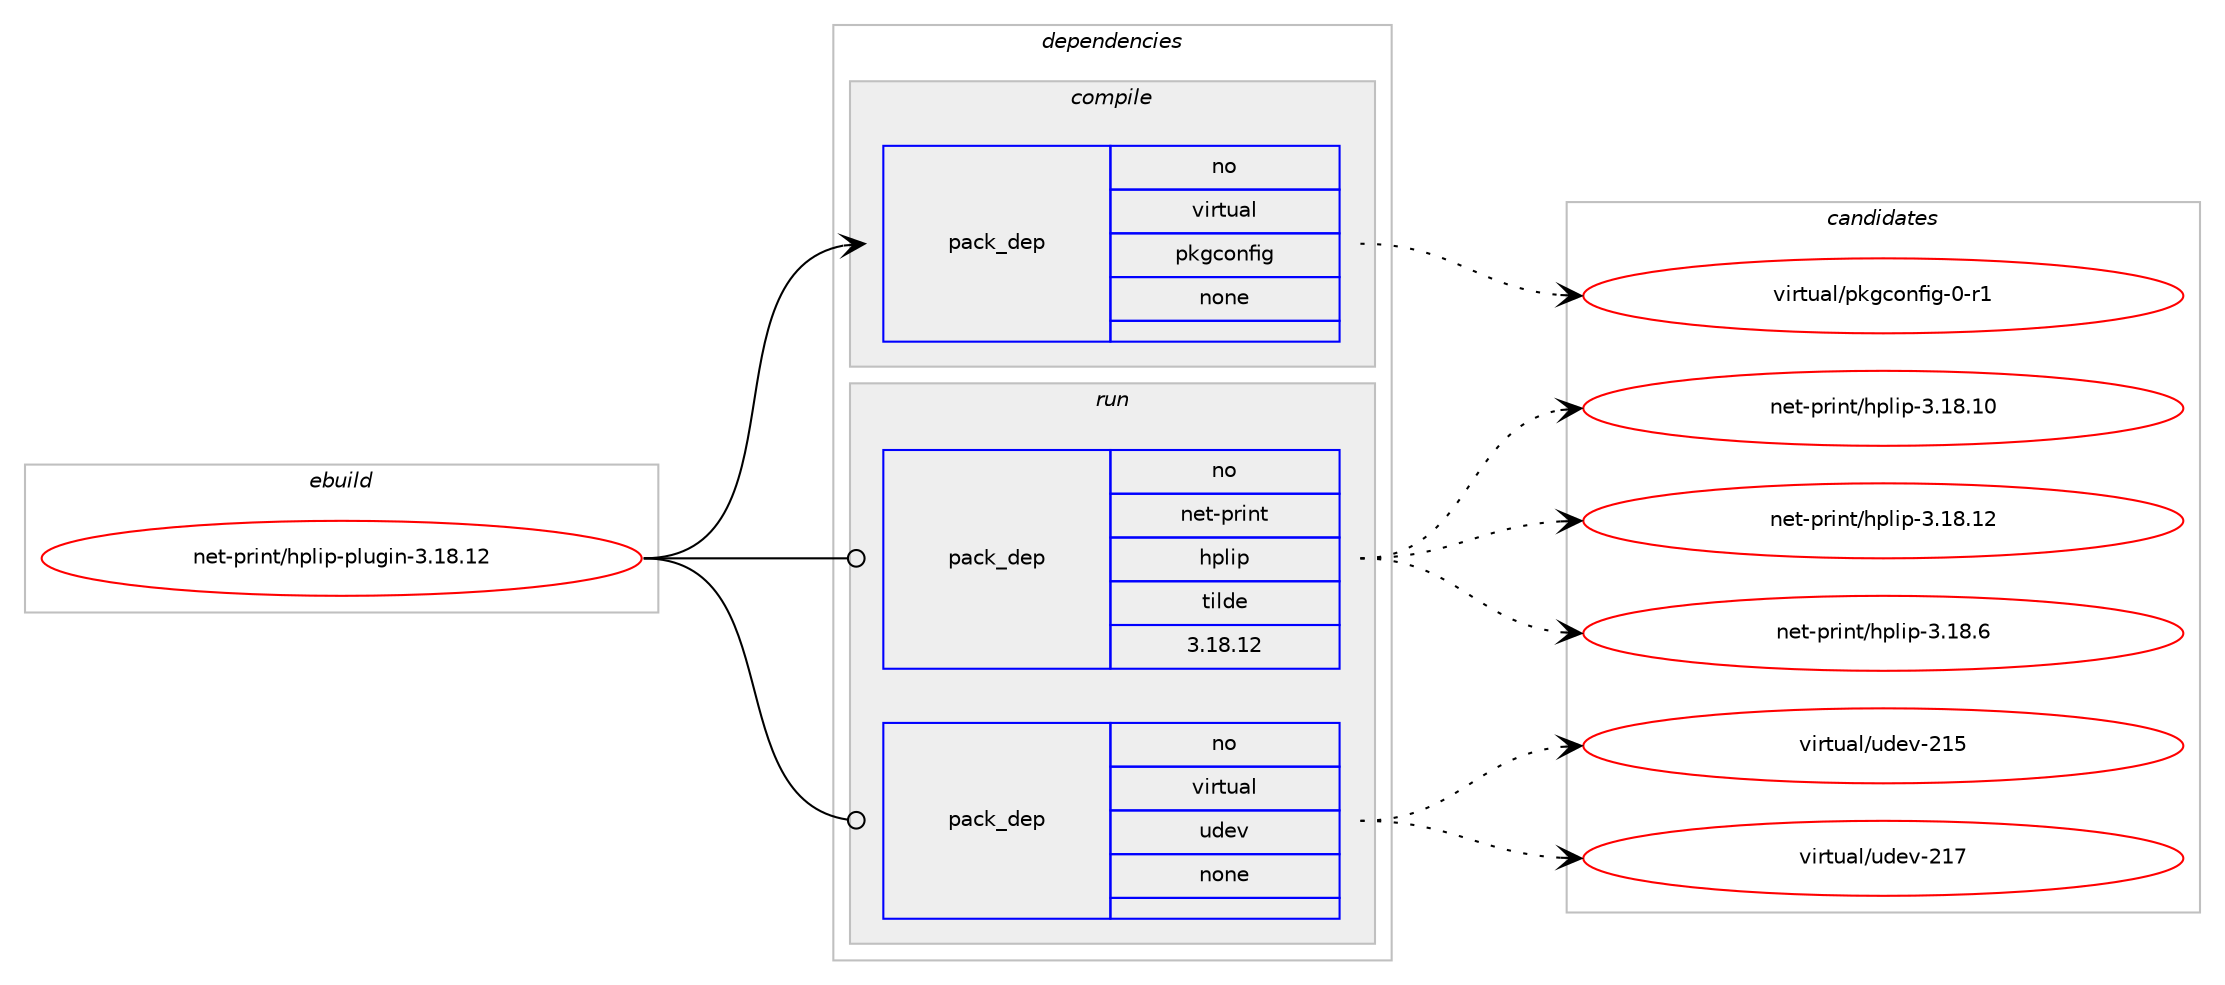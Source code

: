 digraph prolog {

# *************
# Graph options
# *************

newrank=true;
concentrate=true;
compound=true;
graph [rankdir=LR,fontname=Helvetica,fontsize=10,ranksep=1.5];#, ranksep=2.5, nodesep=0.2];
edge  [arrowhead=vee];
node  [fontname=Helvetica,fontsize=10];

# **********
# The ebuild
# **********

subgraph cluster_leftcol {
color=gray;
rank=same;
label=<<i>ebuild</i>>;
id [label="net-print/hplip-plugin-3.18.12", color=red, width=4, href="../net-print/hplip-plugin-3.18.12.svg"];
}

# ****************
# The dependencies
# ****************

subgraph cluster_midcol {
color=gray;
label=<<i>dependencies</i>>;
subgraph cluster_compile {
fillcolor="#eeeeee";
style=filled;
label=<<i>compile</i>>;
subgraph pack3747 {
dependency4712 [label=<<TABLE BORDER="0" CELLBORDER="1" CELLSPACING="0" CELLPADDING="4" WIDTH="220"><TR><TD ROWSPAN="6" CELLPADDING="30">pack_dep</TD></TR><TR><TD WIDTH="110">no</TD></TR><TR><TD>virtual</TD></TR><TR><TD>pkgconfig</TD></TR><TR><TD>none</TD></TR><TR><TD></TD></TR></TABLE>>, shape=none, color=blue];
}
id:e -> dependency4712:w [weight=20,style="solid",arrowhead="vee"];
}
subgraph cluster_compileandrun {
fillcolor="#eeeeee";
style=filled;
label=<<i>compile and run</i>>;
}
subgraph cluster_run {
fillcolor="#eeeeee";
style=filled;
label=<<i>run</i>>;
subgraph pack3748 {
dependency4713 [label=<<TABLE BORDER="0" CELLBORDER="1" CELLSPACING="0" CELLPADDING="4" WIDTH="220"><TR><TD ROWSPAN="6" CELLPADDING="30">pack_dep</TD></TR><TR><TD WIDTH="110">no</TD></TR><TR><TD>net-print</TD></TR><TR><TD>hplip</TD></TR><TR><TD>tilde</TD></TR><TR><TD>3.18.12</TD></TR></TABLE>>, shape=none, color=blue];
}
id:e -> dependency4713:w [weight=20,style="solid",arrowhead="odot"];
subgraph pack3749 {
dependency4714 [label=<<TABLE BORDER="0" CELLBORDER="1" CELLSPACING="0" CELLPADDING="4" WIDTH="220"><TR><TD ROWSPAN="6" CELLPADDING="30">pack_dep</TD></TR><TR><TD WIDTH="110">no</TD></TR><TR><TD>virtual</TD></TR><TR><TD>udev</TD></TR><TR><TD>none</TD></TR><TR><TD></TD></TR></TABLE>>, shape=none, color=blue];
}
id:e -> dependency4714:w [weight=20,style="solid",arrowhead="odot"];
}
}

# **************
# The candidates
# **************

subgraph cluster_choices {
rank=same;
color=gray;
label=<<i>candidates</i>>;

subgraph choice3747 {
color=black;
nodesep=1;
choice11810511411611797108471121071039911111010210510345484511449 [label="virtual/pkgconfig-0-r1", color=red, width=4,href="../virtual/pkgconfig-0-r1.svg"];
dependency4712:e -> choice11810511411611797108471121071039911111010210510345484511449:w [style=dotted,weight="100"];
}
subgraph choice3748 {
color=black;
nodesep=1;
choice11010111645112114105110116471041121081051124551464956464948 [label="net-print/hplip-3.18.10", color=red, width=4,href="../net-print/hplip-3.18.10.svg"];
choice11010111645112114105110116471041121081051124551464956464950 [label="net-print/hplip-3.18.12", color=red, width=4,href="../net-print/hplip-3.18.12.svg"];
choice110101116451121141051101164710411210810511245514649564654 [label="net-print/hplip-3.18.6", color=red, width=4,href="../net-print/hplip-3.18.6.svg"];
dependency4713:e -> choice11010111645112114105110116471041121081051124551464956464948:w [style=dotted,weight="100"];
dependency4713:e -> choice11010111645112114105110116471041121081051124551464956464950:w [style=dotted,weight="100"];
dependency4713:e -> choice110101116451121141051101164710411210810511245514649564654:w [style=dotted,weight="100"];
}
subgraph choice3749 {
color=black;
nodesep=1;
choice118105114116117971084711710010111845504953 [label="virtual/udev-215", color=red, width=4,href="../virtual/udev-215.svg"];
choice118105114116117971084711710010111845504955 [label="virtual/udev-217", color=red, width=4,href="../virtual/udev-217.svg"];
dependency4714:e -> choice118105114116117971084711710010111845504953:w [style=dotted,weight="100"];
dependency4714:e -> choice118105114116117971084711710010111845504955:w [style=dotted,weight="100"];
}
}

}
